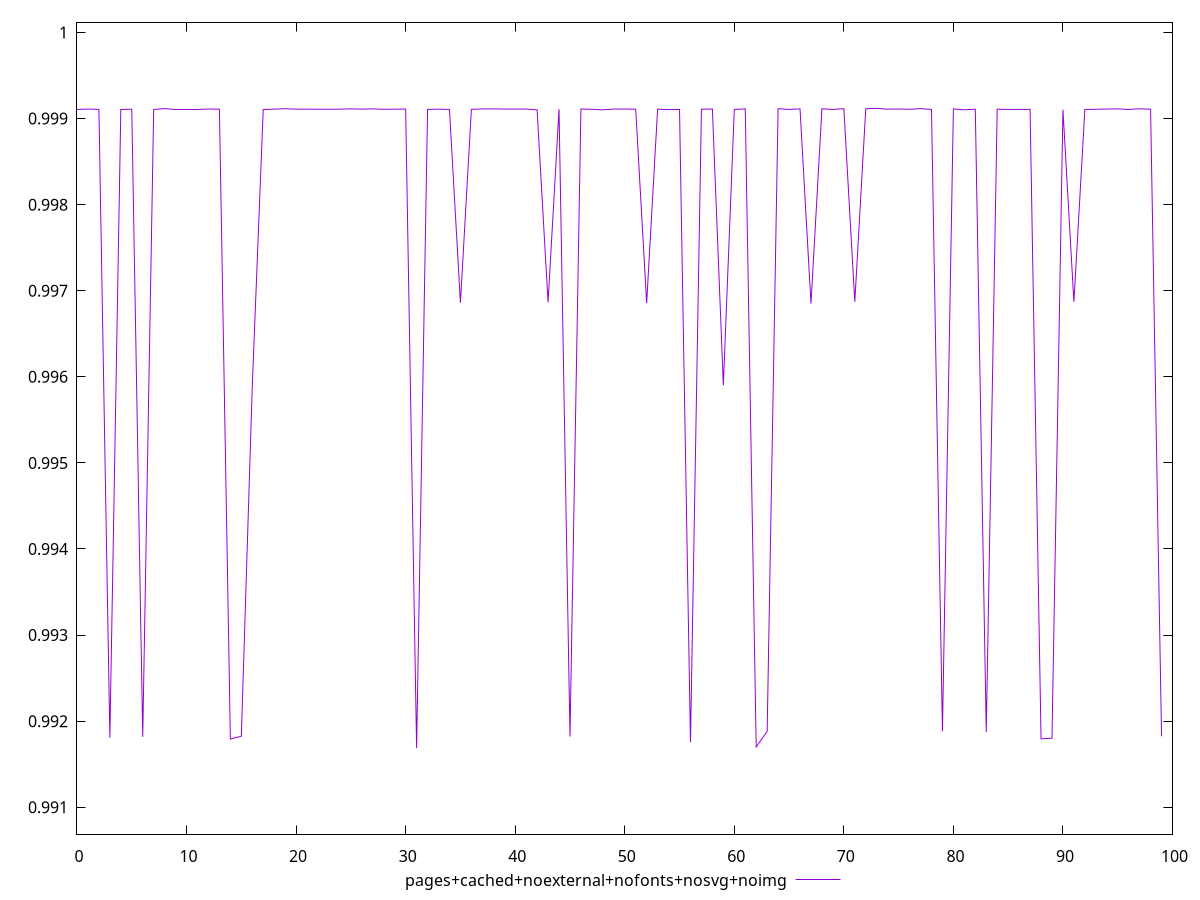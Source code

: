 $_pagesCachedNoexternalNofontsNosvgNoimg <<EOF
0.9991058894423412
0.9991112290460991
0.9991062685681656
0.9918087563836238
0.9991055119130055
0.9991091322570091
0.9918176665346561
0.9991060917158006
0.9991160856477412
0.9991050024599559
0.9991055713272496
0.9991059101016966
0.9991111960591035
0.9991086454558062
0.9917927320702641
0.991824947140671
0.9958928096871651
0.9991051592388919
0.9991097578388307
0.9991145852776941
0.9991096754773272
0.9991095879617025
0.9991086682121695
0.9991081434122135
0.9991095351916787
0.9991126867999449
0.9991099821579228
0.9991128968532997
0.99910777693981
0.9991092438399816
0.9991104563850726
0.9916878125511908
0.9991064746462609
0.9991094412292427
0.9991062423217331
0.9968607945273295
0.9991073140626654
0.9991120332897379
0.9991127509751561
0.9991109672658085
0.9991107637124789
0.9991107838551694
0.9991005425235817
0.9968649069909217
0.9991094163429158
0.991821913453267
0.9991116415169039
0.9991074748230749
0.9991018705761743
0.9991102604580275
0.9991111185144743
0.9991084792776505
0.9968564246372478
0.9991096102702454
0.9991041441026087
0.999106418290389
0.9917542275669142
0.999108317370215
0.9991108785638892
0.9959018315556214
0.9991068389564846
0.999112398394535
0.9917004070729375
0.9918818157081726
0.9991144631116692
0.999106580467337
0.9991124839824219
0.9968500756107872
0.9991139811535205
0.999106290511442
0.9991154451925999
0.9968713986633497
0.9991136473371701
0.9991184642258293
0.999109660033882
0.9991112825943781
0.9991085028961774
0.9991155779216275
0.9991064406609913
0.9918826787001578
0.9991121535775562
0.999102401713241
0.9991084835719645
0.9918736106706711
0.999109171741464
0.9991059923050178
0.9991060237214805
0.9991075749645077
0.9917953579084482
0.9918022395607462
0.9991040643530424
0.9968702268621743
0.9991056423619705
0.9991082009716248
0.9991111502184427
0.999112318364023
0.9991062887904159
0.9991131684532377
0.9991088420901383
0.9918246309334533
EOF
set key outside below
set terminal pngcairo
set output "report_00006_2020-11-02T20-21-41.718Z/first-cpu-idle/pages+cached+noexternal+nofonts+nosvg+noimg//score.png"
set yrange [0.9906878125511908:1.0001184642258292]
plot $_pagesCachedNoexternalNofontsNosvgNoimg title "pages+cached+noexternal+nofonts+nosvg+noimg" with line ,